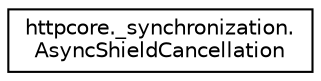 digraph "Graphical Class Hierarchy"
{
 // LATEX_PDF_SIZE
  edge [fontname="Helvetica",fontsize="10",labelfontname="Helvetica",labelfontsize="10"];
  node [fontname="Helvetica",fontsize="10",shape=record];
  rankdir="LR";
  Node0 [label="httpcore._synchronization.\lAsyncShieldCancellation",height=0.2,width=0.4,color="black", fillcolor="white", style="filled",URL="$classhttpcore_1_1__synchronization_1_1AsyncShieldCancellation.html",tooltip=" "];
}
